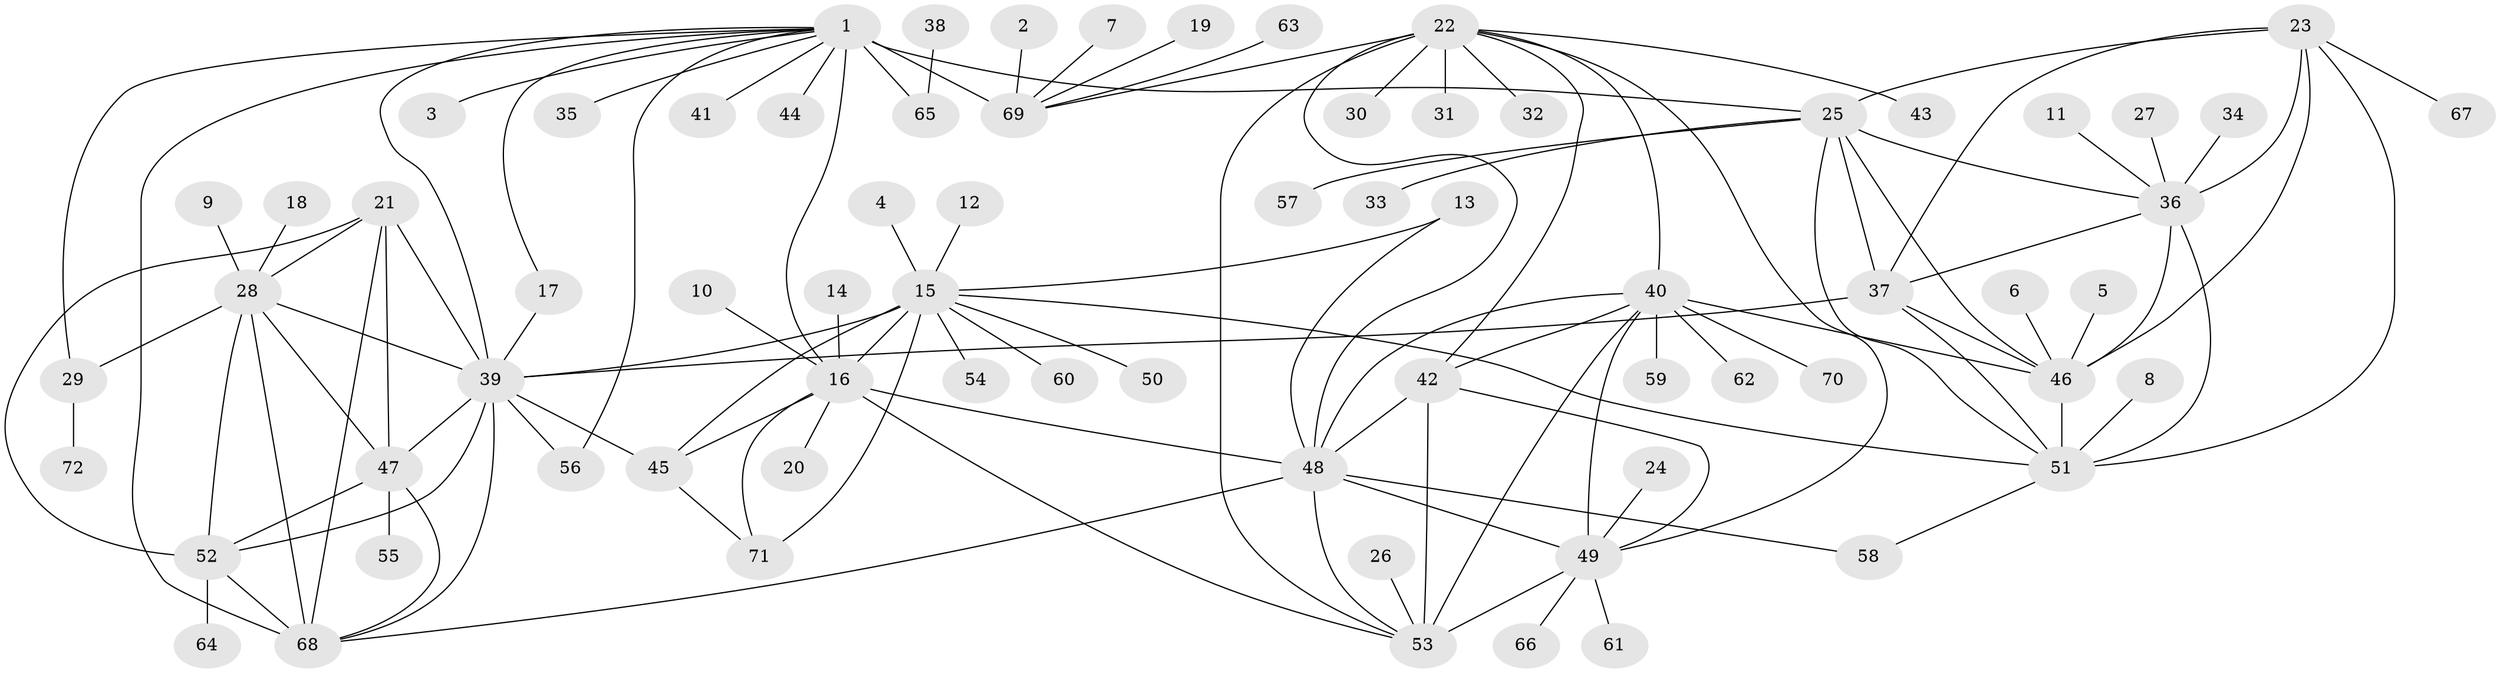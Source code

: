 // original degree distribution, {9: 0.04964539007092199, 8: 0.07801418439716312, 7: 0.02127659574468085, 12: 0.014184397163120567, 10: 0.03546099290780142, 6: 0.0070921985815602835, 11: 0.03546099290780142, 13: 0.0070921985815602835, 2: 0.14893617021276595, 1: 0.5602836879432624, 3: 0.03546099290780142, 4: 0.0070921985815602835}
// Generated by graph-tools (version 1.1) at 2025/50/03/09/25 03:50:29]
// undirected, 72 vertices, 118 edges
graph export_dot {
graph [start="1"]
  node [color=gray90,style=filled];
  1;
  2;
  3;
  4;
  5;
  6;
  7;
  8;
  9;
  10;
  11;
  12;
  13;
  14;
  15;
  16;
  17;
  18;
  19;
  20;
  21;
  22;
  23;
  24;
  25;
  26;
  27;
  28;
  29;
  30;
  31;
  32;
  33;
  34;
  35;
  36;
  37;
  38;
  39;
  40;
  41;
  42;
  43;
  44;
  45;
  46;
  47;
  48;
  49;
  50;
  51;
  52;
  53;
  54;
  55;
  56;
  57;
  58;
  59;
  60;
  61;
  62;
  63;
  64;
  65;
  66;
  67;
  68;
  69;
  70;
  71;
  72;
  1 -- 3 [weight=1.0];
  1 -- 16 [weight=1.0];
  1 -- 17 [weight=1.0];
  1 -- 25 [weight=1.0];
  1 -- 29 [weight=2.0];
  1 -- 35 [weight=1.0];
  1 -- 39 [weight=1.0];
  1 -- 41 [weight=1.0];
  1 -- 44 [weight=1.0];
  1 -- 56 [weight=1.0];
  1 -- 65 [weight=1.0];
  1 -- 68 [weight=1.0];
  1 -- 69 [weight=12.0];
  2 -- 69 [weight=1.0];
  4 -- 15 [weight=1.0];
  5 -- 46 [weight=1.0];
  6 -- 46 [weight=1.0];
  7 -- 69 [weight=1.0];
  8 -- 51 [weight=1.0];
  9 -- 28 [weight=1.0];
  10 -- 16 [weight=1.0];
  11 -- 36 [weight=1.0];
  12 -- 15 [weight=1.0];
  13 -- 15 [weight=1.0];
  13 -- 48 [weight=1.0];
  14 -- 16 [weight=1.0];
  15 -- 16 [weight=6.0];
  15 -- 39 [weight=1.0];
  15 -- 45 [weight=3.0];
  15 -- 50 [weight=1.0];
  15 -- 51 [weight=1.0];
  15 -- 54 [weight=1.0];
  15 -- 60 [weight=1.0];
  15 -- 71 [weight=3.0];
  16 -- 20 [weight=1.0];
  16 -- 45 [weight=2.0];
  16 -- 48 [weight=1.0];
  16 -- 53 [weight=1.0];
  16 -- 71 [weight=2.0];
  17 -- 39 [weight=1.0];
  18 -- 28 [weight=1.0];
  19 -- 69 [weight=1.0];
  21 -- 28 [weight=1.0];
  21 -- 39 [weight=1.0];
  21 -- 47 [weight=1.0];
  21 -- 52 [weight=2.0];
  21 -- 68 [weight=1.0];
  22 -- 30 [weight=1.0];
  22 -- 31 [weight=1.0];
  22 -- 32 [weight=1.0];
  22 -- 40 [weight=1.0];
  22 -- 42 [weight=1.0];
  22 -- 43 [weight=1.0];
  22 -- 48 [weight=1.0];
  22 -- 49 [weight=1.0];
  22 -- 53 [weight=2.0];
  22 -- 69 [weight=1.0];
  23 -- 25 [weight=1.0];
  23 -- 36 [weight=2.0];
  23 -- 37 [weight=1.0];
  23 -- 46 [weight=1.0];
  23 -- 51 [weight=1.0];
  23 -- 67 [weight=1.0];
  24 -- 49 [weight=1.0];
  25 -- 33 [weight=1.0];
  25 -- 36 [weight=2.0];
  25 -- 37 [weight=1.0];
  25 -- 46 [weight=1.0];
  25 -- 51 [weight=1.0];
  25 -- 57 [weight=1.0];
  26 -- 53 [weight=1.0];
  27 -- 36 [weight=1.0];
  28 -- 29 [weight=1.0];
  28 -- 39 [weight=1.0];
  28 -- 47 [weight=1.0];
  28 -- 52 [weight=2.0];
  28 -- 68 [weight=1.0];
  29 -- 72 [weight=1.0];
  34 -- 36 [weight=1.0];
  36 -- 37 [weight=2.0];
  36 -- 46 [weight=2.0];
  36 -- 51 [weight=2.0];
  37 -- 39 [weight=1.0];
  37 -- 46 [weight=1.0];
  37 -- 51 [weight=1.0];
  38 -- 65 [weight=1.0];
  39 -- 45 [weight=1.0];
  39 -- 47 [weight=1.0];
  39 -- 52 [weight=2.0];
  39 -- 56 [weight=1.0];
  39 -- 68 [weight=1.0];
  40 -- 42 [weight=1.0];
  40 -- 46 [weight=1.0];
  40 -- 48 [weight=1.0];
  40 -- 49 [weight=1.0];
  40 -- 53 [weight=2.0];
  40 -- 59 [weight=1.0];
  40 -- 62 [weight=1.0];
  40 -- 70 [weight=1.0];
  42 -- 48 [weight=1.0];
  42 -- 49 [weight=1.0];
  42 -- 53 [weight=2.0];
  45 -- 71 [weight=1.0];
  46 -- 51 [weight=1.0];
  47 -- 52 [weight=2.0];
  47 -- 55 [weight=1.0];
  47 -- 68 [weight=1.0];
  48 -- 49 [weight=1.0];
  48 -- 53 [weight=2.0];
  48 -- 58 [weight=1.0];
  48 -- 68 [weight=1.0];
  49 -- 53 [weight=2.0];
  49 -- 61 [weight=1.0];
  49 -- 66 [weight=1.0];
  51 -- 58 [weight=1.0];
  52 -- 64 [weight=1.0];
  52 -- 68 [weight=2.0];
  63 -- 69 [weight=1.0];
}
